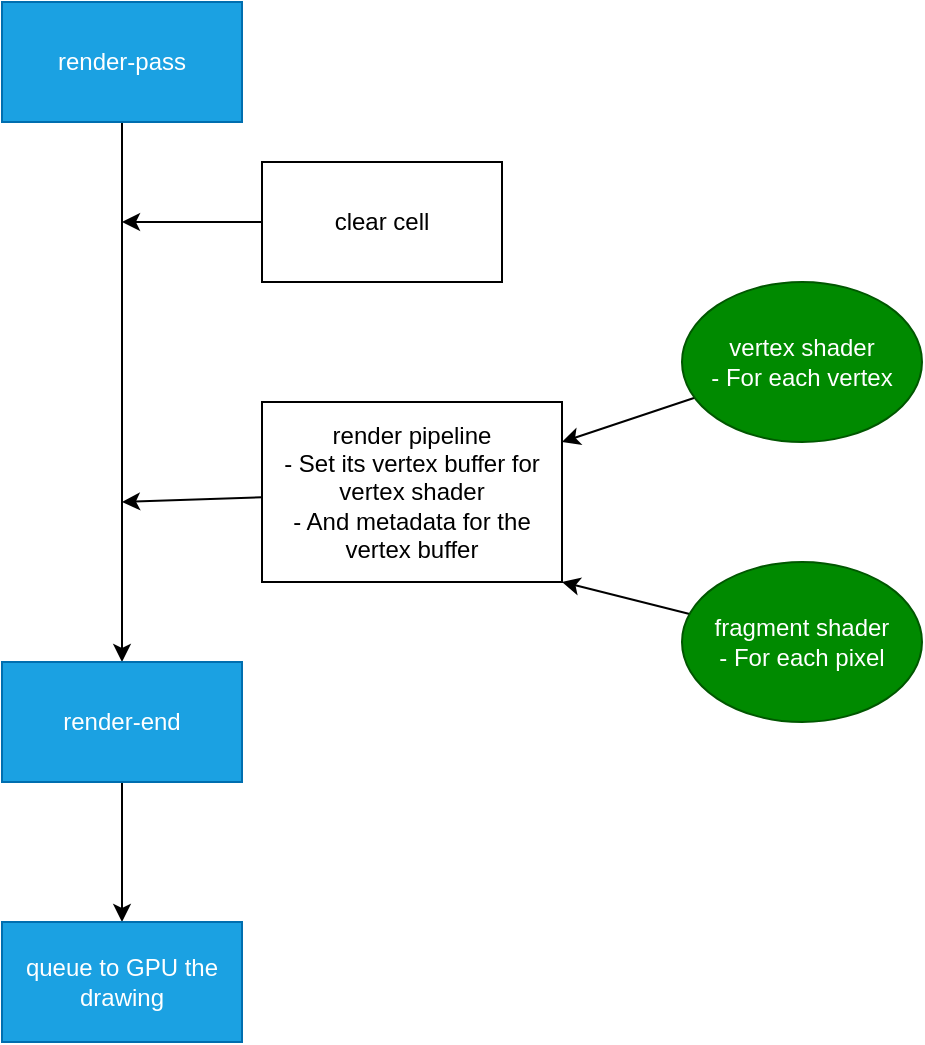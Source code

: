 <mxfile>
    <diagram id="gaRT4XV2PMUCyvp1cb-I" name="Page-1">
        <mxGraphModel dx="603" dy="588" grid="1" gridSize="10" guides="1" tooltips="1" connect="1" arrows="1" fold="1" page="1" pageScale="1" pageWidth="850" pageHeight="1100" math="0" shadow="0">
            <root>
                <mxCell id="0"/>
                <mxCell id="1" parent="0"/>
                <mxCell id="7" style="edgeStyle=none;html=1;" edge="1" parent="1" source="2" target="4">
                    <mxGeometry relative="1" as="geometry"/>
                </mxCell>
                <mxCell id="2" value="render-pass" style="rounded=0;whiteSpace=wrap;html=1;fillColor=#1ba1e2;fontColor=#ffffff;strokeColor=#006EAF;" vertex="1" parent="1">
                    <mxGeometry x="120" y="60" width="120" height="60" as="geometry"/>
                </mxCell>
                <mxCell id="13" style="edgeStyle=none;html=1;" edge="1" parent="1" source="3">
                    <mxGeometry relative="1" as="geometry">
                        <mxPoint x="180" y="170" as="targetPoint"/>
                    </mxGeometry>
                </mxCell>
                <mxCell id="3" value="clear cell" style="rounded=0;whiteSpace=wrap;html=1;" vertex="1" parent="1">
                    <mxGeometry x="250" y="140" width="120" height="60" as="geometry"/>
                </mxCell>
                <mxCell id="6" style="edgeStyle=none;html=1;" edge="1" parent="1" source="4" target="5">
                    <mxGeometry relative="1" as="geometry"/>
                </mxCell>
                <mxCell id="4" value="render-end" style="rounded=0;whiteSpace=wrap;html=1;fillColor=#1ba1e2;fontColor=#ffffff;strokeColor=#006EAF;" vertex="1" parent="1">
                    <mxGeometry x="120" y="390" width="120" height="60" as="geometry"/>
                </mxCell>
                <mxCell id="5" value="queue to GPU the drawing" style="rounded=0;whiteSpace=wrap;html=1;fillColor=#1ba1e2;fontColor=#ffffff;strokeColor=#006EAF;" vertex="1" parent="1">
                    <mxGeometry x="120" y="520" width="120" height="60" as="geometry"/>
                </mxCell>
                <mxCell id="14" style="edgeStyle=none;html=1;" edge="1" parent="1" source="8">
                    <mxGeometry relative="1" as="geometry">
                        <mxPoint x="180" y="310" as="targetPoint"/>
                    </mxGeometry>
                </mxCell>
                <mxCell id="8" value="render pipeline&lt;br&gt;- Set its vertex buffer for vertex shader&lt;br&gt;- And metadata for the vertex buffer" style="rounded=0;whiteSpace=wrap;html=1;" vertex="1" parent="1">
                    <mxGeometry x="250" y="260" width="150" height="90" as="geometry"/>
                </mxCell>
                <mxCell id="10" style="edgeStyle=none;html=1;" edge="1" parent="1" source="9" target="8">
                    <mxGeometry relative="1" as="geometry"/>
                </mxCell>
                <mxCell id="9" value="vertex shader&lt;br&gt;- For each vertex" style="ellipse;whiteSpace=wrap;html=1;fillColor=#008a00;fontColor=#ffffff;strokeColor=#005700;" vertex="1" parent="1">
                    <mxGeometry x="460" y="200" width="120" height="80" as="geometry"/>
                </mxCell>
                <mxCell id="17" style="edgeStyle=none;html=1;entryX=1;entryY=1;entryDx=0;entryDy=0;" edge="1" parent="1" source="12" target="8">
                    <mxGeometry relative="1" as="geometry"/>
                </mxCell>
                <mxCell id="12" value="fragment shader&lt;br&gt;- For each pixel" style="ellipse;whiteSpace=wrap;html=1;fillColor=#008a00;fontColor=#ffffff;strokeColor=#005700;" vertex="1" parent="1">
                    <mxGeometry x="460" y="340" width="120" height="80" as="geometry"/>
                </mxCell>
            </root>
        </mxGraphModel>
    </diagram>
</mxfile>